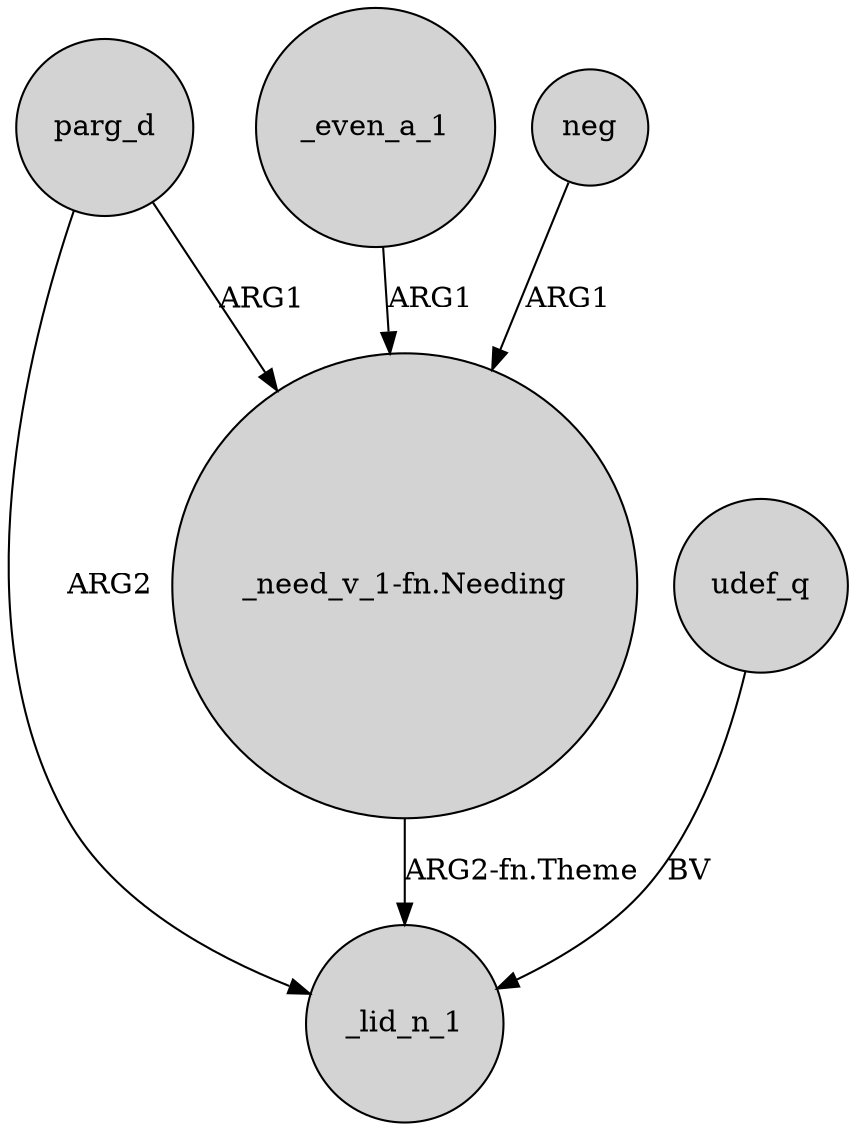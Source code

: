 digraph {
	node [shape=circle style=filled]
	parg_d -> "_need_v_1-fn.Needing" [label=ARG1]
	parg_d -> _lid_n_1 [label=ARG2]
	"_need_v_1-fn.Needing" -> _lid_n_1 [label="ARG2-fn.Theme"]
	_even_a_1 -> "_need_v_1-fn.Needing" [label=ARG1]
	neg -> "_need_v_1-fn.Needing" [label=ARG1]
	udef_q -> _lid_n_1 [label=BV]
}
